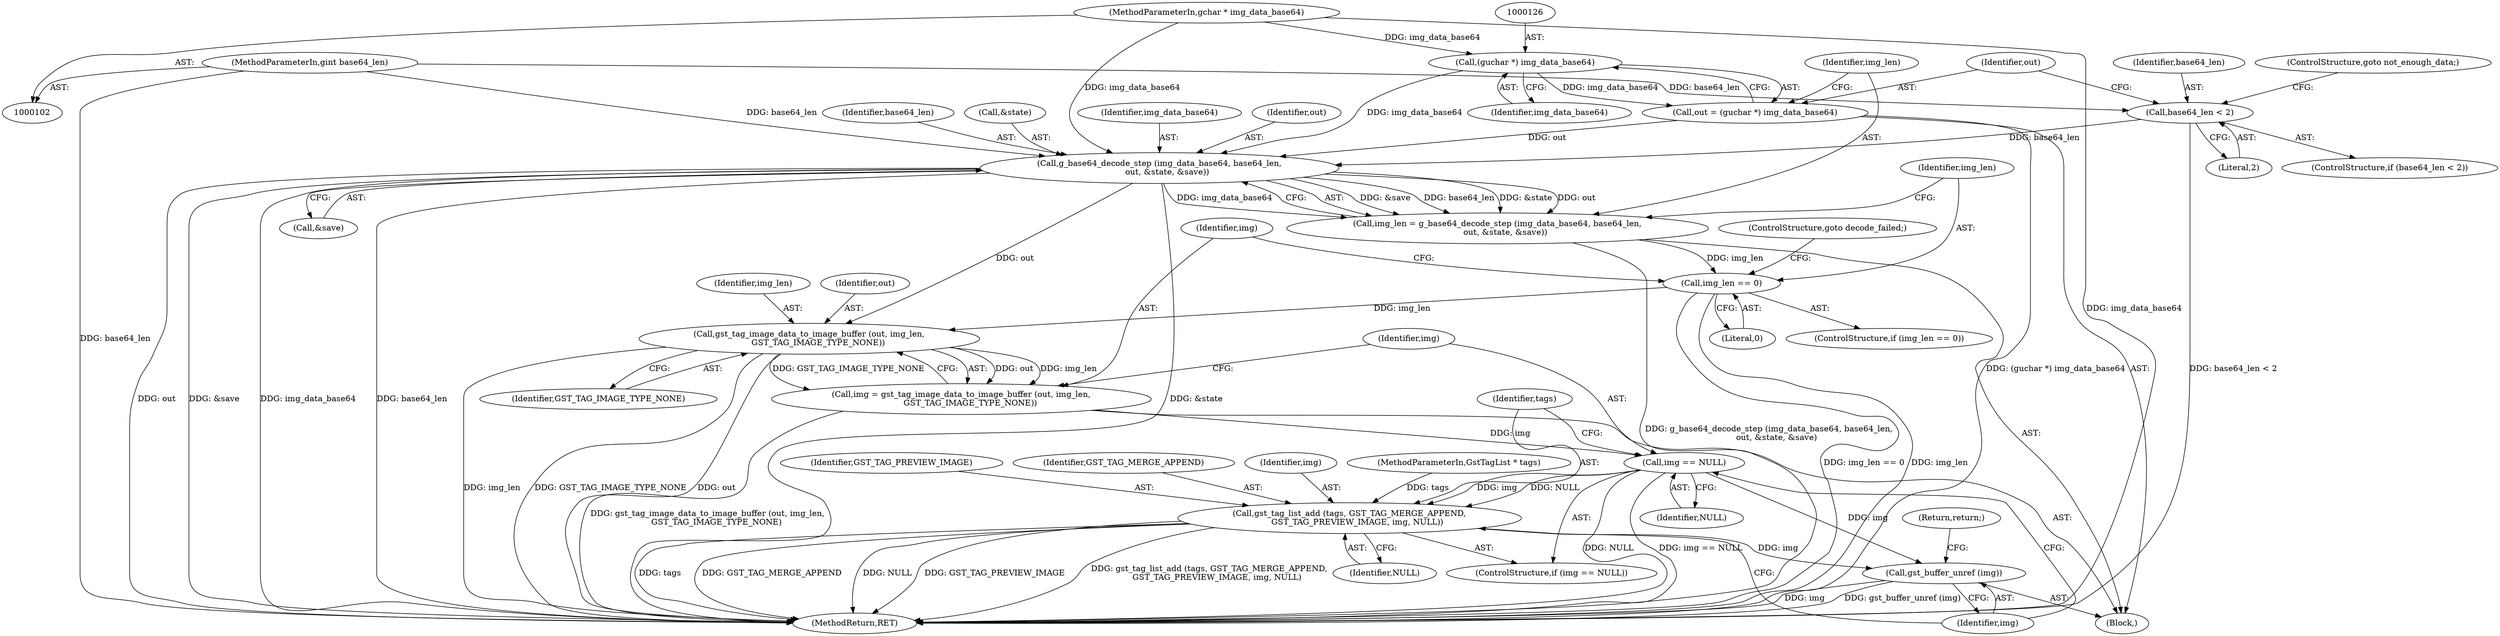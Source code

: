 digraph "0_gstreamer_566583e87147f774e7fc4c78b5f7e61d427e40a9@pointer" {
"1000130" [label="(Call,g_base64_decode_step (img_data_base64, base64_len,\n      out, &state, &save))"];
"1000125" [label="(Call,(guchar *) img_data_base64)"];
"1000104" [label="(MethodParameterIn,gchar * img_data_base64)"];
"1000119" [label="(Call,base64_len < 2)"];
"1000105" [label="(MethodParameterIn,gint base64_len)"];
"1000123" [label="(Call,out = (guchar *) img_data_base64)"];
"1000128" [label="(Call,img_len = g_base64_decode_step (img_data_base64, base64_len,\n      out, &state, &save))"];
"1000139" [label="(Call,img_len == 0)"];
"1000145" [label="(Call,gst_tag_image_data_to_image_buffer (out, img_len,\n       GST_TAG_IMAGE_TYPE_NONE))"];
"1000143" [label="(Call,img = gst_tag_image_data_to_image_buffer (out, img_len,\n       GST_TAG_IMAGE_TYPE_NONE))"];
"1000150" [label="(Call,img == NULL)"];
"1000153" [label="(Call,gst_tag_list_add (tags, GST_TAG_MERGE_APPEND,\n      GST_TAG_PREVIEW_IMAGE, img, NULL))"];
"1000159" [label="(Call,gst_buffer_unref (img))"];
"1000160" [label="(Identifier,img)"];
"1000119" [label="(Call,base64_len < 2)"];
"1000157" [label="(Identifier,img)"];
"1000104" [label="(MethodParameterIn,gchar * img_data_base64)"];
"1000138" [label="(ControlStructure,if (img_len == 0))"];
"1000150" [label="(Call,img == NULL)"];
"1000129" [label="(Identifier,img_len)"];
"1000128" [label="(Call,img_len = g_base64_decode_step (img_data_base64, base64_len,\n      out, &state, &save))"];
"1000103" [label="(MethodParameterIn,GstTagList * tags)"];
"1000158" [label="(Identifier,NULL)"];
"1000146" [label="(Identifier,out)"];
"1000156" [label="(Identifier,GST_TAG_PREVIEW_IMAGE)"];
"1000161" [label="(Return,return;)"];
"1000142" [label="(ControlStructure,goto decode_failed;)"];
"1000127" [label="(Identifier,img_data_base64)"];
"1000132" [label="(Identifier,base64_len)"];
"1000155" [label="(Identifier,GST_TAG_MERGE_APPEND)"];
"1000122" [label="(ControlStructure,goto not_enough_data;)"];
"1000130" [label="(Call,g_base64_decode_step (img_data_base64, base64_len,\n      out, &state, &save))"];
"1000148" [label="(Identifier,GST_TAG_IMAGE_TYPE_NONE)"];
"1000136" [label="(Call,&save)"];
"1000125" [label="(Call,(guchar *) img_data_base64)"];
"1000140" [label="(Identifier,img_len)"];
"1000143" [label="(Call,img = gst_tag_image_data_to_image_buffer (out, img_len,\n       GST_TAG_IMAGE_TYPE_NONE))"];
"1000154" [label="(Identifier,tags)"];
"1000134" [label="(Call,&state)"];
"1000159" [label="(Call,gst_buffer_unref (img))"];
"1000131" [label="(Identifier,img_data_base64)"];
"1000149" [label="(ControlStructure,if (img == NULL))"];
"1000121" [label="(Literal,2)"];
"1000133" [label="(Identifier,out)"];
"1000178" [label="(MethodReturn,RET)"];
"1000141" [label="(Literal,0)"];
"1000153" [label="(Call,gst_tag_list_add (tags, GST_TAG_MERGE_APPEND,\n      GST_TAG_PREVIEW_IMAGE, img, NULL))"];
"1000147" [label="(Identifier,img_len)"];
"1000151" [label="(Identifier,img)"];
"1000145" [label="(Call,gst_tag_image_data_to_image_buffer (out, img_len,\n       GST_TAG_IMAGE_TYPE_NONE))"];
"1000105" [label="(MethodParameterIn,gint base64_len)"];
"1000152" [label="(Identifier,NULL)"];
"1000139" [label="(Call,img_len == 0)"];
"1000120" [label="(Identifier,base64_len)"];
"1000106" [label="(Block,)"];
"1000118" [label="(ControlStructure,if (base64_len < 2))"];
"1000144" [label="(Identifier,img)"];
"1000123" [label="(Call,out = (guchar *) img_data_base64)"];
"1000124" [label="(Identifier,out)"];
"1000130" -> "1000128"  [label="AST: "];
"1000130" -> "1000136"  [label="CFG: "];
"1000131" -> "1000130"  [label="AST: "];
"1000132" -> "1000130"  [label="AST: "];
"1000133" -> "1000130"  [label="AST: "];
"1000134" -> "1000130"  [label="AST: "];
"1000136" -> "1000130"  [label="AST: "];
"1000128" -> "1000130"  [label="CFG: "];
"1000130" -> "1000178"  [label="DDG: base64_len"];
"1000130" -> "1000178"  [label="DDG: &state"];
"1000130" -> "1000178"  [label="DDG: out"];
"1000130" -> "1000178"  [label="DDG: &save"];
"1000130" -> "1000178"  [label="DDG: img_data_base64"];
"1000130" -> "1000128"  [label="DDG: &save"];
"1000130" -> "1000128"  [label="DDG: base64_len"];
"1000130" -> "1000128"  [label="DDG: &state"];
"1000130" -> "1000128"  [label="DDG: out"];
"1000130" -> "1000128"  [label="DDG: img_data_base64"];
"1000125" -> "1000130"  [label="DDG: img_data_base64"];
"1000104" -> "1000130"  [label="DDG: img_data_base64"];
"1000119" -> "1000130"  [label="DDG: base64_len"];
"1000105" -> "1000130"  [label="DDG: base64_len"];
"1000123" -> "1000130"  [label="DDG: out"];
"1000130" -> "1000145"  [label="DDG: out"];
"1000125" -> "1000123"  [label="AST: "];
"1000125" -> "1000127"  [label="CFG: "];
"1000126" -> "1000125"  [label="AST: "];
"1000127" -> "1000125"  [label="AST: "];
"1000123" -> "1000125"  [label="CFG: "];
"1000125" -> "1000123"  [label="DDG: img_data_base64"];
"1000104" -> "1000125"  [label="DDG: img_data_base64"];
"1000104" -> "1000102"  [label="AST: "];
"1000104" -> "1000178"  [label="DDG: img_data_base64"];
"1000119" -> "1000118"  [label="AST: "];
"1000119" -> "1000121"  [label="CFG: "];
"1000120" -> "1000119"  [label="AST: "];
"1000121" -> "1000119"  [label="AST: "];
"1000122" -> "1000119"  [label="CFG: "];
"1000124" -> "1000119"  [label="CFG: "];
"1000119" -> "1000178"  [label="DDG: base64_len < 2"];
"1000105" -> "1000119"  [label="DDG: base64_len"];
"1000105" -> "1000102"  [label="AST: "];
"1000105" -> "1000178"  [label="DDG: base64_len"];
"1000123" -> "1000106"  [label="AST: "];
"1000124" -> "1000123"  [label="AST: "];
"1000129" -> "1000123"  [label="CFG: "];
"1000123" -> "1000178"  [label="DDG: (guchar *) img_data_base64"];
"1000128" -> "1000106"  [label="AST: "];
"1000129" -> "1000128"  [label="AST: "];
"1000140" -> "1000128"  [label="CFG: "];
"1000128" -> "1000178"  [label="DDG: g_base64_decode_step (img_data_base64, base64_len,\n      out, &state, &save)"];
"1000128" -> "1000139"  [label="DDG: img_len"];
"1000139" -> "1000138"  [label="AST: "];
"1000139" -> "1000141"  [label="CFG: "];
"1000140" -> "1000139"  [label="AST: "];
"1000141" -> "1000139"  [label="AST: "];
"1000142" -> "1000139"  [label="CFG: "];
"1000144" -> "1000139"  [label="CFG: "];
"1000139" -> "1000178"  [label="DDG: img_len == 0"];
"1000139" -> "1000178"  [label="DDG: img_len"];
"1000139" -> "1000145"  [label="DDG: img_len"];
"1000145" -> "1000143"  [label="AST: "];
"1000145" -> "1000148"  [label="CFG: "];
"1000146" -> "1000145"  [label="AST: "];
"1000147" -> "1000145"  [label="AST: "];
"1000148" -> "1000145"  [label="AST: "];
"1000143" -> "1000145"  [label="CFG: "];
"1000145" -> "1000178"  [label="DDG: GST_TAG_IMAGE_TYPE_NONE"];
"1000145" -> "1000178"  [label="DDG: out"];
"1000145" -> "1000178"  [label="DDG: img_len"];
"1000145" -> "1000143"  [label="DDG: out"];
"1000145" -> "1000143"  [label="DDG: img_len"];
"1000145" -> "1000143"  [label="DDG: GST_TAG_IMAGE_TYPE_NONE"];
"1000143" -> "1000106"  [label="AST: "];
"1000144" -> "1000143"  [label="AST: "];
"1000151" -> "1000143"  [label="CFG: "];
"1000143" -> "1000178"  [label="DDG: gst_tag_image_data_to_image_buffer (out, img_len,\n       GST_TAG_IMAGE_TYPE_NONE)"];
"1000143" -> "1000150"  [label="DDG: img"];
"1000150" -> "1000149"  [label="AST: "];
"1000150" -> "1000152"  [label="CFG: "];
"1000151" -> "1000150"  [label="AST: "];
"1000152" -> "1000150"  [label="AST: "];
"1000154" -> "1000150"  [label="CFG: "];
"1000160" -> "1000150"  [label="CFG: "];
"1000150" -> "1000178"  [label="DDG: NULL"];
"1000150" -> "1000178"  [label="DDG: img == NULL"];
"1000150" -> "1000153"  [label="DDG: img"];
"1000150" -> "1000153"  [label="DDG: NULL"];
"1000150" -> "1000159"  [label="DDG: img"];
"1000153" -> "1000149"  [label="AST: "];
"1000153" -> "1000158"  [label="CFG: "];
"1000154" -> "1000153"  [label="AST: "];
"1000155" -> "1000153"  [label="AST: "];
"1000156" -> "1000153"  [label="AST: "];
"1000157" -> "1000153"  [label="AST: "];
"1000158" -> "1000153"  [label="AST: "];
"1000160" -> "1000153"  [label="CFG: "];
"1000153" -> "1000178"  [label="DDG: gst_tag_list_add (tags, GST_TAG_MERGE_APPEND,\n      GST_TAG_PREVIEW_IMAGE, img, NULL)"];
"1000153" -> "1000178"  [label="DDG: tags"];
"1000153" -> "1000178"  [label="DDG: GST_TAG_MERGE_APPEND"];
"1000153" -> "1000178"  [label="DDG: NULL"];
"1000153" -> "1000178"  [label="DDG: GST_TAG_PREVIEW_IMAGE"];
"1000103" -> "1000153"  [label="DDG: tags"];
"1000153" -> "1000159"  [label="DDG: img"];
"1000159" -> "1000106"  [label="AST: "];
"1000159" -> "1000160"  [label="CFG: "];
"1000160" -> "1000159"  [label="AST: "];
"1000161" -> "1000159"  [label="CFG: "];
"1000159" -> "1000178"  [label="DDG: gst_buffer_unref (img)"];
"1000159" -> "1000178"  [label="DDG: img"];
}

